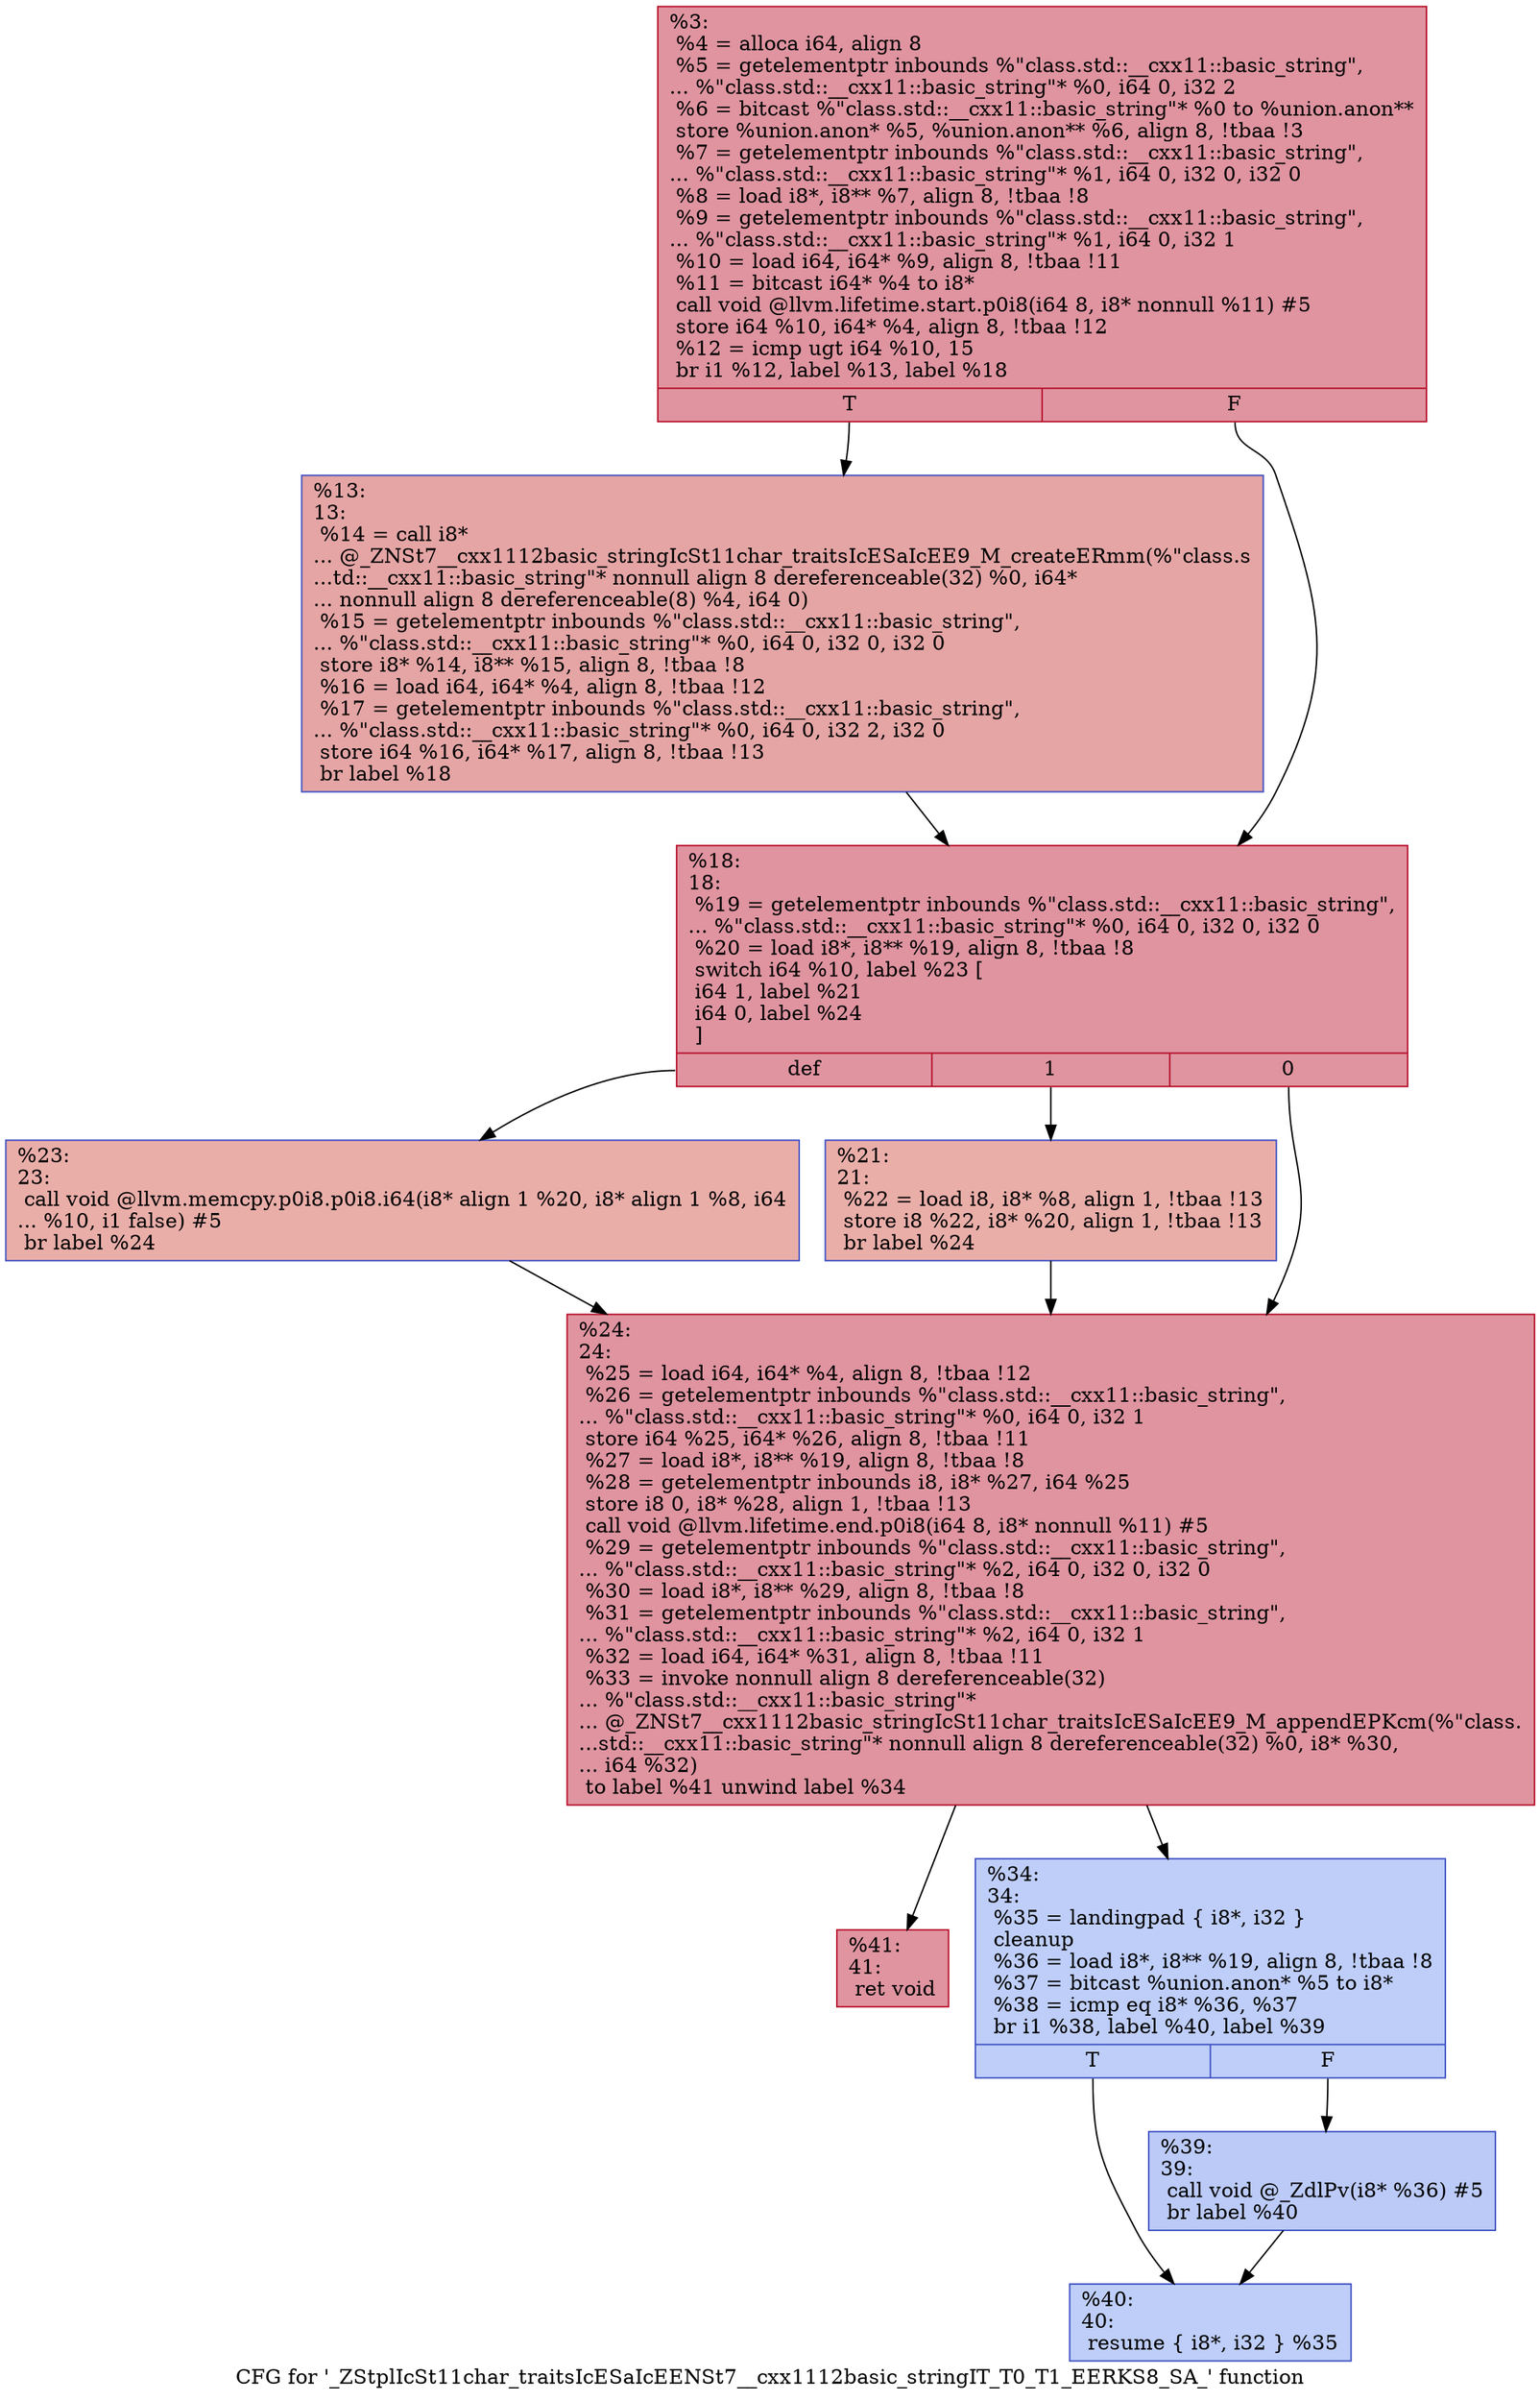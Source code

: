 digraph "CFG for '_ZStplIcSt11char_traitsIcESaIcEENSt7__cxx1112basic_stringIT_T0_T1_EERKS8_SA_' function" {
	label="CFG for '_ZStplIcSt11char_traitsIcESaIcEENSt7__cxx1112basic_stringIT_T0_T1_EERKS8_SA_' function";

	Node0x55b34acc5740 [shape=record,color="#b70d28ff", style=filled, fillcolor="#b70d2870",label="{%3:\l  %4 = alloca i64, align 8\l  %5 = getelementptr inbounds %\"class.std::__cxx11::basic_string\",\l... %\"class.std::__cxx11::basic_string\"* %0, i64 0, i32 2\l  %6 = bitcast %\"class.std::__cxx11::basic_string\"* %0 to %union.anon**\l  store %union.anon* %5, %union.anon** %6, align 8, !tbaa !3\l  %7 = getelementptr inbounds %\"class.std::__cxx11::basic_string\",\l... %\"class.std::__cxx11::basic_string\"* %1, i64 0, i32 0, i32 0\l  %8 = load i8*, i8** %7, align 8, !tbaa !8\l  %9 = getelementptr inbounds %\"class.std::__cxx11::basic_string\",\l... %\"class.std::__cxx11::basic_string\"* %1, i64 0, i32 1\l  %10 = load i64, i64* %9, align 8, !tbaa !11\l  %11 = bitcast i64* %4 to i8*\l  call void @llvm.lifetime.start.p0i8(i64 8, i8* nonnull %11) #5\l  store i64 %10, i64* %4, align 8, !tbaa !12\l  %12 = icmp ugt i64 %10, 15\l  br i1 %12, label %13, label %18\l|{<s0>T|<s1>F}}"];
	Node0x55b34acc5740:s0 -> Node0x55b34acbb530;
	Node0x55b34acc5740:s1 -> Node0x55b34acbb5c0;
	Node0x55b34acbb530 [shape=record,color="#3d50c3ff", style=filled, fillcolor="#c5333470",label="{%13:\l13:                                               \l  %14 = call i8*\l... @_ZNSt7__cxx1112basic_stringIcSt11char_traitsIcESaIcEE9_M_createERmm(%\"class.s\l...td::__cxx11::basic_string\"* nonnull align 8 dereferenceable(32) %0, i64*\l... nonnull align 8 dereferenceable(8) %4, i64 0)\l  %15 = getelementptr inbounds %\"class.std::__cxx11::basic_string\",\l... %\"class.std::__cxx11::basic_string\"* %0, i64 0, i32 0, i32 0\l  store i8* %14, i8** %15, align 8, !tbaa !8\l  %16 = load i64, i64* %4, align 8, !tbaa !12\l  %17 = getelementptr inbounds %\"class.std::__cxx11::basic_string\",\l... %\"class.std::__cxx11::basic_string\"* %0, i64 0, i32 2, i32 0\l  store i64 %16, i64* %17, align 8, !tbaa !13\l  br label %18\l}"];
	Node0x55b34acbb530 -> Node0x55b34acbb5c0;
	Node0x55b34acbb5c0 [shape=record,color="#b70d28ff", style=filled, fillcolor="#b70d2870",label="{%18:\l18:                                               \l  %19 = getelementptr inbounds %\"class.std::__cxx11::basic_string\",\l... %\"class.std::__cxx11::basic_string\"* %0, i64 0, i32 0, i32 0\l  %20 = load i8*, i8** %19, align 8, !tbaa !8\l  switch i64 %10, label %23 [\l    i64 1, label %21\l    i64 0, label %24\l  ]\l|{<s0>def|<s1>1|<s2>0}}"];
	Node0x55b34acbb5c0:s0 -> Node0x55b34acbb700;
	Node0x55b34acbb5c0:s1 -> Node0x55b34acbbe50;
	Node0x55b34acbb5c0:s2 -> Node0x55b34acc92d0;
	Node0x55b34acbbe50 [shape=record,color="#3d50c3ff", style=filled, fillcolor="#d0473d70",label="{%21:\l21:                                               \l  %22 = load i8, i8* %8, align 1, !tbaa !13\l  store i8 %22, i8* %20, align 1, !tbaa !13\l  br label %24\l}"];
	Node0x55b34acbbe50 -> Node0x55b34acc92d0;
	Node0x55b34acbb700 [shape=record,color="#3d50c3ff", style=filled, fillcolor="#d0473d70",label="{%23:\l23:                                               \l  call void @llvm.memcpy.p0i8.p0i8.i64(i8* align 1 %20, i8* align 1 %8, i64\l... %10, i1 false) #5\l  br label %24\l}"];
	Node0x55b34acbb700 -> Node0x55b34acc92d0;
	Node0x55b34acc92d0 [shape=record,color="#b70d28ff", style=filled, fillcolor="#b70d2870",label="{%24:\l24:                                               \l  %25 = load i64, i64* %4, align 8, !tbaa !12\l  %26 = getelementptr inbounds %\"class.std::__cxx11::basic_string\",\l... %\"class.std::__cxx11::basic_string\"* %0, i64 0, i32 1\l  store i64 %25, i64* %26, align 8, !tbaa !11\l  %27 = load i8*, i8** %19, align 8, !tbaa !8\l  %28 = getelementptr inbounds i8, i8* %27, i64 %25\l  store i8 0, i8* %28, align 1, !tbaa !13\l  call void @llvm.lifetime.end.p0i8(i64 8, i8* nonnull %11) #5\l  %29 = getelementptr inbounds %\"class.std::__cxx11::basic_string\",\l... %\"class.std::__cxx11::basic_string\"* %2, i64 0, i32 0, i32 0\l  %30 = load i8*, i8** %29, align 8, !tbaa !8\l  %31 = getelementptr inbounds %\"class.std::__cxx11::basic_string\",\l... %\"class.std::__cxx11::basic_string\"* %2, i64 0, i32 1\l  %32 = load i64, i64* %31, align 8, !tbaa !11\l  %33 = invoke nonnull align 8 dereferenceable(32)\l... %\"class.std::__cxx11::basic_string\"*\l... @_ZNSt7__cxx1112basic_stringIcSt11char_traitsIcESaIcEE9_M_appendEPKcm(%\"class.\l...std::__cxx11::basic_string\"* nonnull align 8 dereferenceable(32) %0, i8* %30,\l... i64 %32)\l          to label %41 unwind label %34\l}"];
	Node0x55b34acc92d0 -> Node0x55b34acca170;
	Node0x55b34acc92d0 -> Node0x55b34acca1c0;
	Node0x55b34acca1c0 [shape=record,color="#3d50c3ff", style=filled, fillcolor="#6c8ff170",label="{%34:\l34:                                               \l  %35 = landingpad \{ i8*, i32 \}\l          cleanup\l  %36 = load i8*, i8** %19, align 8, !tbaa !8\l  %37 = bitcast %union.anon* %5 to i8*\l  %38 = icmp eq i8* %36, %37\l  br i1 %38, label %40, label %39\l|{<s0>T|<s1>F}}"];
	Node0x55b34acca1c0:s0 -> Node0x55b34acca5d0;
	Node0x55b34acca1c0:s1 -> Node0x55b34acca620;
	Node0x55b34acca620 [shape=record,color="#3d50c3ff", style=filled, fillcolor="#6687ed70",label="{%39:\l39:                                               \l  call void @_ZdlPv(i8* %36) #5\l  br label %40\l}"];
	Node0x55b34acca620 -> Node0x55b34acca5d0;
	Node0x55b34acca5d0 [shape=record,color="#3d50c3ff", style=filled, fillcolor="#6c8ff170",label="{%40:\l40:                                               \l  resume \{ i8*, i32 \} %35\l}"];
	Node0x55b34acca170 [shape=record,color="#b70d28ff", style=filled, fillcolor="#b70d2870",label="{%41:\l41:                                               \l  ret void\l}"];
}
